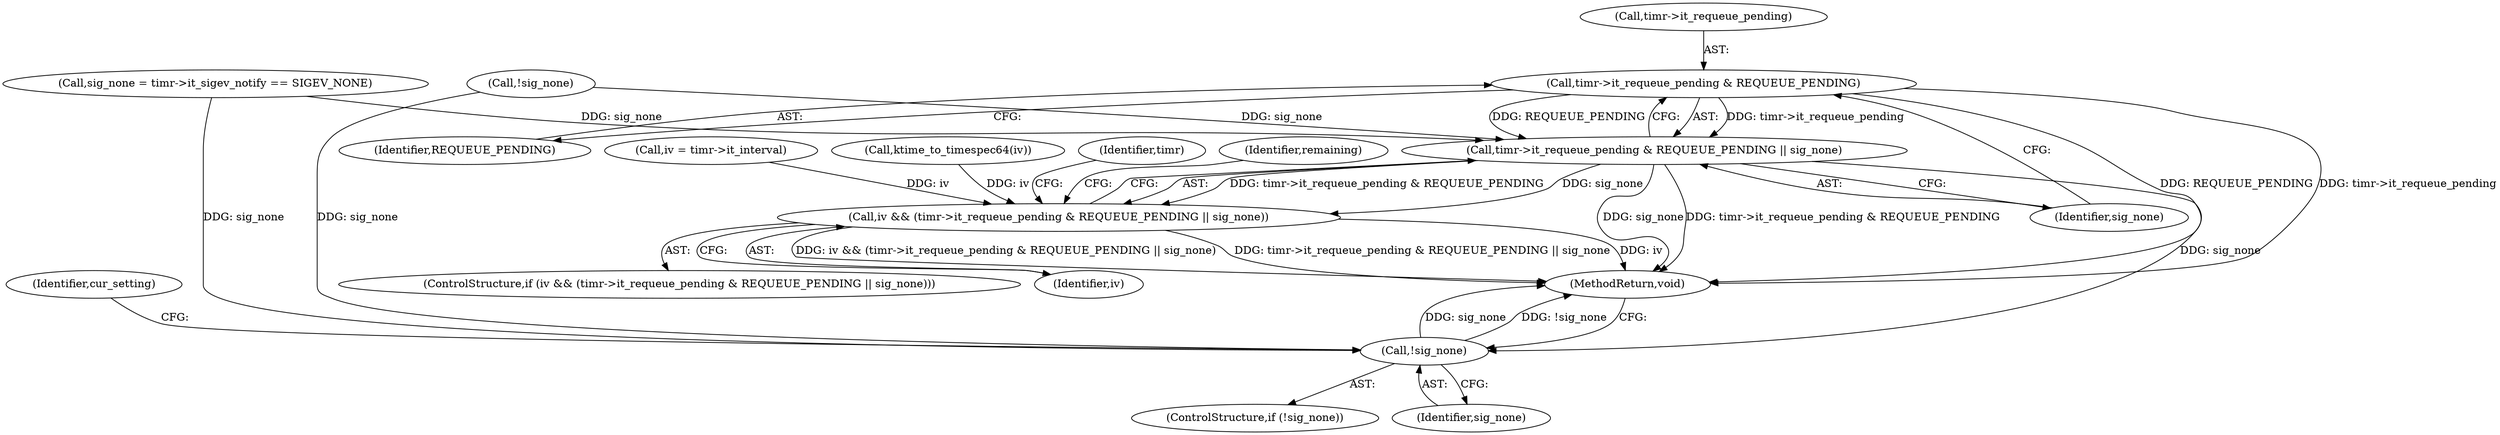 digraph "0_linux_78c9c4dfbf8c04883941445a195276bb4bb92c76_2@pointer" {
"1000167" [label="(Call,timr->it_requeue_pending & REQUEUE_PENDING)"];
"1000166" [label="(Call,timr->it_requeue_pending & REQUEUE_PENDING || sig_none)"];
"1000164" [label="(Call,iv && (timr->it_requeue_pending & REQUEUE_PENDING || sig_none))"];
"1000193" [label="(Call,!sig_none)"];
"1000192" [label="(ControlStructure,if (!sig_none))"];
"1000198" [label="(Identifier,cur_setting)"];
"1000140" [label="(Call,ktime_to_timespec64(iv))"];
"1000165" [label="(Identifier,iv)"];
"1000171" [label="(Identifier,REQUEUE_PENDING)"];
"1000150" [label="(Call,!sig_none)"];
"1000164" [label="(Call,iv && (timr->it_requeue_pending & REQUEUE_PENDING || sig_none))"];
"1000163" [label="(ControlStructure,if (iv && (timr->it_requeue_pending & REQUEUE_PENDING || sig_none)))"];
"1000172" [label="(Identifier,sig_none)"];
"1000175" [label="(Identifier,timr)"];
"1000167" [label="(Call,timr->it_requeue_pending & REQUEUE_PENDING)"];
"1000121" [label="(Call,sig_none = timr->it_sigev_notify == SIGEV_NONE)"];
"1000183" [label="(Identifier,remaining)"];
"1000128" [label="(Call,iv = timr->it_interval)"];
"1000194" [label="(Identifier,sig_none)"];
"1000193" [label="(Call,!sig_none)"];
"1000168" [label="(Call,timr->it_requeue_pending)"];
"1000166" [label="(Call,timr->it_requeue_pending & REQUEUE_PENDING || sig_none)"];
"1000210" [label="(MethodReturn,void)"];
"1000167" -> "1000166"  [label="AST: "];
"1000167" -> "1000171"  [label="CFG: "];
"1000168" -> "1000167"  [label="AST: "];
"1000171" -> "1000167"  [label="AST: "];
"1000172" -> "1000167"  [label="CFG: "];
"1000166" -> "1000167"  [label="CFG: "];
"1000167" -> "1000210"  [label="DDG: timr->it_requeue_pending"];
"1000167" -> "1000210"  [label="DDG: REQUEUE_PENDING"];
"1000167" -> "1000166"  [label="DDG: timr->it_requeue_pending"];
"1000167" -> "1000166"  [label="DDG: REQUEUE_PENDING"];
"1000166" -> "1000164"  [label="AST: "];
"1000166" -> "1000172"  [label="CFG: "];
"1000172" -> "1000166"  [label="AST: "];
"1000164" -> "1000166"  [label="CFG: "];
"1000166" -> "1000210"  [label="DDG: sig_none"];
"1000166" -> "1000210"  [label="DDG: timr->it_requeue_pending & REQUEUE_PENDING"];
"1000166" -> "1000164"  [label="DDG: timr->it_requeue_pending & REQUEUE_PENDING"];
"1000166" -> "1000164"  [label="DDG: sig_none"];
"1000150" -> "1000166"  [label="DDG: sig_none"];
"1000121" -> "1000166"  [label="DDG: sig_none"];
"1000166" -> "1000193"  [label="DDG: sig_none"];
"1000164" -> "1000163"  [label="AST: "];
"1000164" -> "1000165"  [label="CFG: "];
"1000165" -> "1000164"  [label="AST: "];
"1000175" -> "1000164"  [label="CFG: "];
"1000183" -> "1000164"  [label="CFG: "];
"1000164" -> "1000210"  [label="DDG: iv && (timr->it_requeue_pending & REQUEUE_PENDING || sig_none)"];
"1000164" -> "1000210"  [label="DDG: timr->it_requeue_pending & REQUEUE_PENDING || sig_none"];
"1000164" -> "1000210"  [label="DDG: iv"];
"1000140" -> "1000164"  [label="DDG: iv"];
"1000128" -> "1000164"  [label="DDG: iv"];
"1000193" -> "1000192"  [label="AST: "];
"1000193" -> "1000194"  [label="CFG: "];
"1000194" -> "1000193"  [label="AST: "];
"1000198" -> "1000193"  [label="CFG: "];
"1000210" -> "1000193"  [label="CFG: "];
"1000193" -> "1000210"  [label="DDG: sig_none"];
"1000193" -> "1000210"  [label="DDG: !sig_none"];
"1000150" -> "1000193"  [label="DDG: sig_none"];
"1000121" -> "1000193"  [label="DDG: sig_none"];
}
